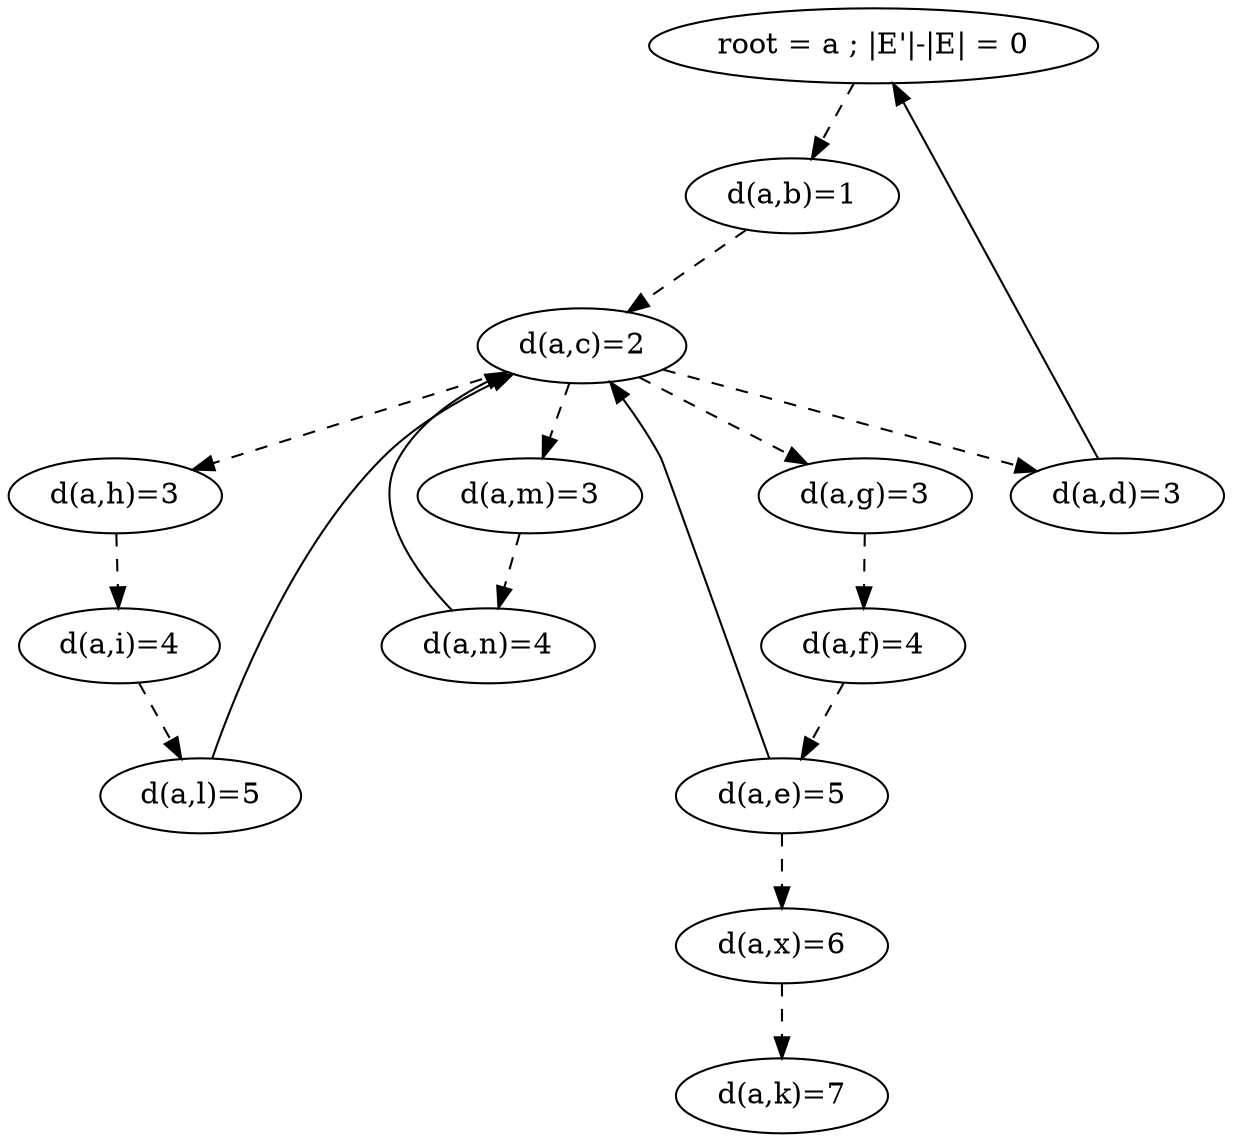 digraph grafo_output { a [label="root = a ; |E'|-|E| = 0"];
a->b [style=dashed];
b [label="d(a,b)=1"]; 
b->c [style=dashed];
c [label="d(a,c)=2"]; 
c->m [style=dashed];
m [label="d(a,m)=3"]; 
c->h [style=dashed];
h [label="d(a,h)=3"]; 
c->g [style=dashed];
g [label="d(a,g)=3"]; 
c->d [style=dashed];
d [label="d(a,d)=3"]; 
m->n [style=dashed];
n [label="d(a,n)=4"]; 
h->i [style=dashed];
i [label="d(a,i)=4"]; 
g->f [style=dashed];
f [label="d(a,f)=4"]; 
d->a;
n->c;
i->l [style=dashed];
l [label="d(a,l)=5"]; 
f->e [style=dashed];
e [label="d(a,e)=5"]; 
l->c;
e->x [style=dashed];
x [label="d(a,x)=6"]; 
e->c;
x->k [style=dashed];
k [label="d(a,k)=7"]; 
 }
